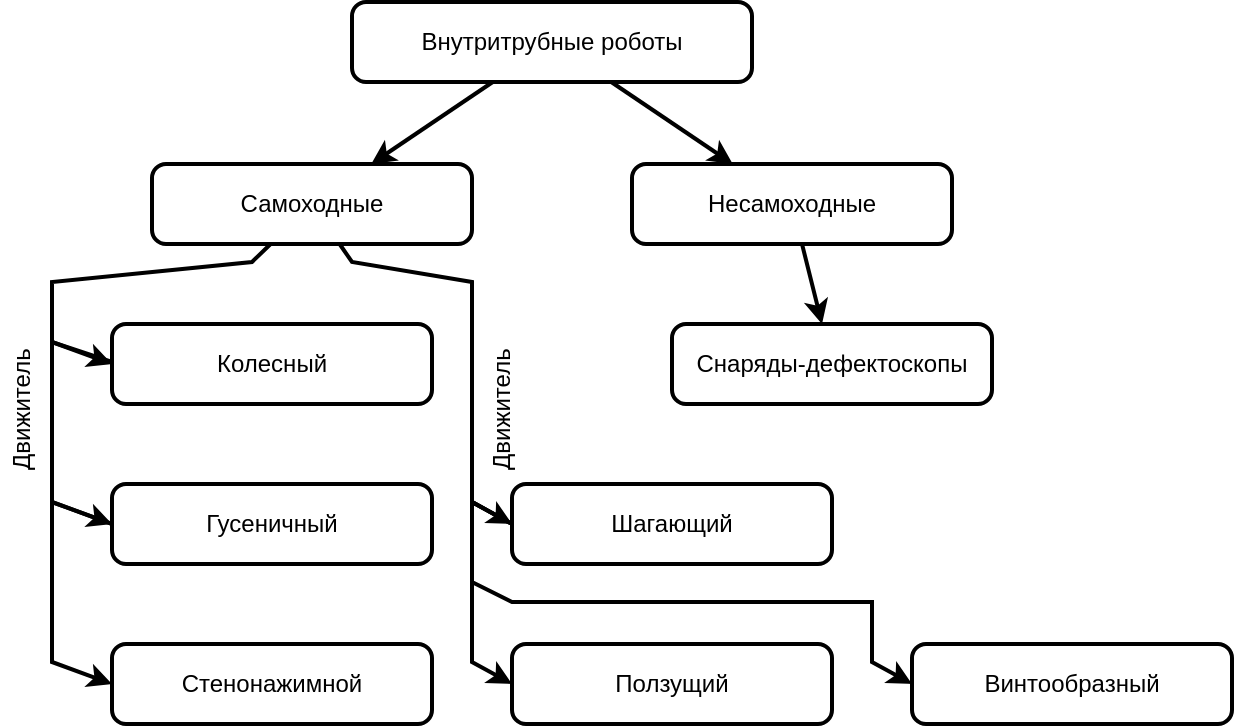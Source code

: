 <mxfile version="10.9.2" type="device"><diagram id="vsrUGlw8RrIagheMiP1Q" name="Page-1"><mxGraphModel dx="840" dy="494" grid="1" gridSize="10" guides="1" tooltips="1" connect="1" arrows="1" fold="1" page="1" pageScale="1" pageWidth="827" pageHeight="1169" math="0" shadow="0"><root><mxCell id="0"/><mxCell id="1" parent="0"/><mxCell id="uDqtxaSxwwgyjohKLgEz-3" value="" style="rounded=0;orthogonalLoop=1;jettySize=auto;html=1;strokeWidth=2;" edge="1" parent="1" source="uDqtxaSxwwgyjohKLgEz-1" target="uDqtxaSxwwgyjohKLgEz-2"><mxGeometry relative="1" as="geometry"/></mxCell><mxCell id="uDqtxaSxwwgyjohKLgEz-7" style="edgeStyle=none;rounded=0;orthogonalLoop=1;jettySize=auto;html=1;strokeWidth=2;" edge="1" parent="1" source="uDqtxaSxwwgyjohKLgEz-1" target="uDqtxaSxwwgyjohKLgEz-5"><mxGeometry relative="1" as="geometry"/></mxCell><mxCell id="uDqtxaSxwwgyjohKLgEz-1" value="Внутритрубные роботы" style="rounded=1;whiteSpace=wrap;html=1;absoluteArcSize=1;arcSize=14;strokeWidth=2;" vertex="1" parent="1"><mxGeometry x="200" y="80" width="200" height="40" as="geometry"/></mxCell><mxCell id="uDqtxaSxwwgyjohKLgEz-9" value="Снаряды-дефектоскопы" style="rounded=1;whiteSpace=wrap;html=1;absoluteArcSize=1;arcSize=14;strokeWidth=2;" vertex="1" parent="1"><mxGeometry x="360" y="241" width="160" height="40" as="geometry"/></mxCell><mxCell id="uDqtxaSxwwgyjohKLgEz-10" value="" style="edgeStyle=none;rounded=0;orthogonalLoop=1;jettySize=auto;html=1;strokeWidth=2;" edge="1" parent="1" source="uDqtxaSxwwgyjohKLgEz-5" target="uDqtxaSxwwgyjohKLgEz-9"><mxGeometry relative="1" as="geometry"/></mxCell><mxCell id="uDqtxaSxwwgyjohKLgEz-15" value="" style="edgeStyle=none;rounded=0;orthogonalLoop=1;jettySize=auto;html=1;strokeWidth=2;entryX=0;entryY=0.5;entryDx=0;entryDy=0;" edge="1" parent="1" source="uDqtxaSxwwgyjohKLgEz-2" target="uDqtxaSxwwgyjohKLgEz-14"><mxGeometry relative="1" as="geometry"><Array as="points"><mxPoint x="150" y="210"/><mxPoint x="50" y="220"/><mxPoint x="50" y="250"/></Array></mxGeometry></mxCell><mxCell id="uDqtxaSxwwgyjohKLgEz-23" style="edgeStyle=none;rounded=0;orthogonalLoop=1;jettySize=auto;html=1;entryX=0;entryY=0.5;entryDx=0;entryDy=0;strokeWidth=2;" edge="1" parent="1" source="uDqtxaSxwwgyjohKLgEz-2" target="uDqtxaSxwwgyjohKLgEz-18"><mxGeometry relative="1" as="geometry"><Array as="points"><mxPoint x="200" y="210"/><mxPoint x="260" y="220"/><mxPoint x="260" y="330"/></Array></mxGeometry></mxCell><mxCell id="uDqtxaSxwwgyjohKLgEz-2" value="Самоходные" style="rounded=1;whiteSpace=wrap;html=1;absoluteArcSize=1;arcSize=14;strokeWidth=2;" vertex="1" parent="1"><mxGeometry x="100" y="161" width="160" height="40" as="geometry"/></mxCell><mxCell id="uDqtxaSxwwgyjohKLgEz-14" value="Колесный" style="rounded=1;whiteSpace=wrap;html=1;absoluteArcSize=1;arcSize=14;strokeWidth=2;" vertex="1" parent="1"><mxGeometry x="80" y="241" width="160" height="40" as="geometry"/></mxCell><mxCell id="uDqtxaSxwwgyjohKLgEz-5" value="Несамоходные" style="rounded=1;whiteSpace=wrap;html=1;absoluteArcSize=1;arcSize=14;strokeWidth=2;" vertex="1" parent="1"><mxGeometry x="340" y="161" width="160" height="40" as="geometry"/></mxCell><mxCell id="uDqtxaSxwwgyjohKLgEz-22" style="edgeStyle=none;rounded=0;orthogonalLoop=1;jettySize=auto;html=1;exitX=0;exitY=0.5;exitDx=0;exitDy=0;entryX=0;entryY=0.5;entryDx=0;entryDy=0;strokeWidth=2;" edge="1" parent="1" source="uDqtxaSxwwgyjohKLgEz-16" target="uDqtxaSxwwgyjohKLgEz-17"><mxGeometry relative="1" as="geometry"><Array as="points"><mxPoint x="50" y="330"/><mxPoint x="50" y="410"/></Array></mxGeometry></mxCell><mxCell id="uDqtxaSxwwgyjohKLgEz-16" value="Гусеничный" style="rounded=1;whiteSpace=wrap;html=1;absoluteArcSize=1;arcSize=14;strokeWidth=2;" vertex="1" parent="1"><mxGeometry x="80" y="321" width="160" height="40" as="geometry"/></mxCell><mxCell id="uDqtxaSxwwgyjohKLgEz-17" value="Стенонажимной" style="rounded=1;whiteSpace=wrap;html=1;absoluteArcSize=1;arcSize=14;strokeWidth=2;" vertex="1" parent="1"><mxGeometry x="80" y="401" width="160" height="40" as="geometry"/></mxCell><mxCell id="uDqtxaSxwwgyjohKLgEz-24" style="edgeStyle=none;rounded=0;orthogonalLoop=1;jettySize=auto;html=1;exitX=0;exitY=0.5;exitDx=0;exitDy=0;entryX=0;entryY=0.5;entryDx=0;entryDy=0;strokeWidth=2;" edge="1" parent="1" source="uDqtxaSxwwgyjohKLgEz-18" target="uDqtxaSxwwgyjohKLgEz-19"><mxGeometry relative="1" as="geometry"><Array as="points"><mxPoint x="260" y="330"/><mxPoint x="260" y="410"/></Array></mxGeometry></mxCell><mxCell id="uDqtxaSxwwgyjohKLgEz-26" style="edgeStyle=none;rounded=0;orthogonalLoop=1;jettySize=auto;html=1;exitX=0;exitY=0.5;exitDx=0;exitDy=0;entryX=0;entryY=0.5;entryDx=0;entryDy=0;strokeWidth=2;" edge="1" parent="1" source="uDqtxaSxwwgyjohKLgEz-18" target="uDqtxaSxwwgyjohKLgEz-20"><mxGeometry relative="1" as="geometry"><Array as="points"><mxPoint x="260" y="330"/><mxPoint x="260" y="370"/><mxPoint x="280" y="380"/><mxPoint x="460" y="380"/><mxPoint x="460" y="410"/></Array></mxGeometry></mxCell><mxCell id="uDqtxaSxwwgyjohKLgEz-18" value="Шагающий" style="rounded=1;whiteSpace=wrap;html=1;absoluteArcSize=1;arcSize=14;strokeWidth=2;" vertex="1" parent="1"><mxGeometry x="280" y="321" width="160" height="40" as="geometry"/></mxCell><mxCell id="uDqtxaSxwwgyjohKLgEz-19" value="Ползущий" style="rounded=1;whiteSpace=wrap;html=1;absoluteArcSize=1;arcSize=14;strokeWidth=2;" vertex="1" parent="1"><mxGeometry x="280" y="401" width="160" height="40" as="geometry"/></mxCell><mxCell id="uDqtxaSxwwgyjohKLgEz-20" value="Винтообразный" style="rounded=1;whiteSpace=wrap;html=1;absoluteArcSize=1;arcSize=14;strokeWidth=2;" vertex="1" parent="1"><mxGeometry x="480" y="401" width="160" height="40" as="geometry"/></mxCell><mxCell id="uDqtxaSxwwgyjohKLgEz-21" value="" style="edgeStyle=none;rounded=0;orthogonalLoop=1;jettySize=auto;html=1;strokeWidth=2;entryX=0;entryY=0.5;entryDx=0;entryDy=0;" edge="1" parent="1" target="uDqtxaSxwwgyjohKLgEz-16"><mxGeometry relative="1" as="geometry"><mxPoint x="80" y="260" as="sourcePoint"/><mxPoint x="46.5" y="351" as="targetPoint"/><Array as="points"><mxPoint x="50" y="250"/><mxPoint x="50" y="330"/></Array></mxGeometry></mxCell><mxCell id="uDqtxaSxwwgyjohKLgEz-27" value="Движитель" style="text;html=1;resizable=0;points=[];autosize=1;align=left;verticalAlign=top;spacingTop=-4;rotation=-90;" vertex="1" parent="1"><mxGeometry x="-10" y="261" width="90" height="20" as="geometry"/></mxCell><mxCell id="uDqtxaSxwwgyjohKLgEz-28" value="Движитель" style="text;html=1;resizable=0;points=[];autosize=1;align=left;verticalAlign=top;spacingTop=-4;rotation=-90;" vertex="1" parent="1"><mxGeometry x="230" y="261" width="90" height="20" as="geometry"/></mxCell></root></mxGraphModel></diagram></mxfile>